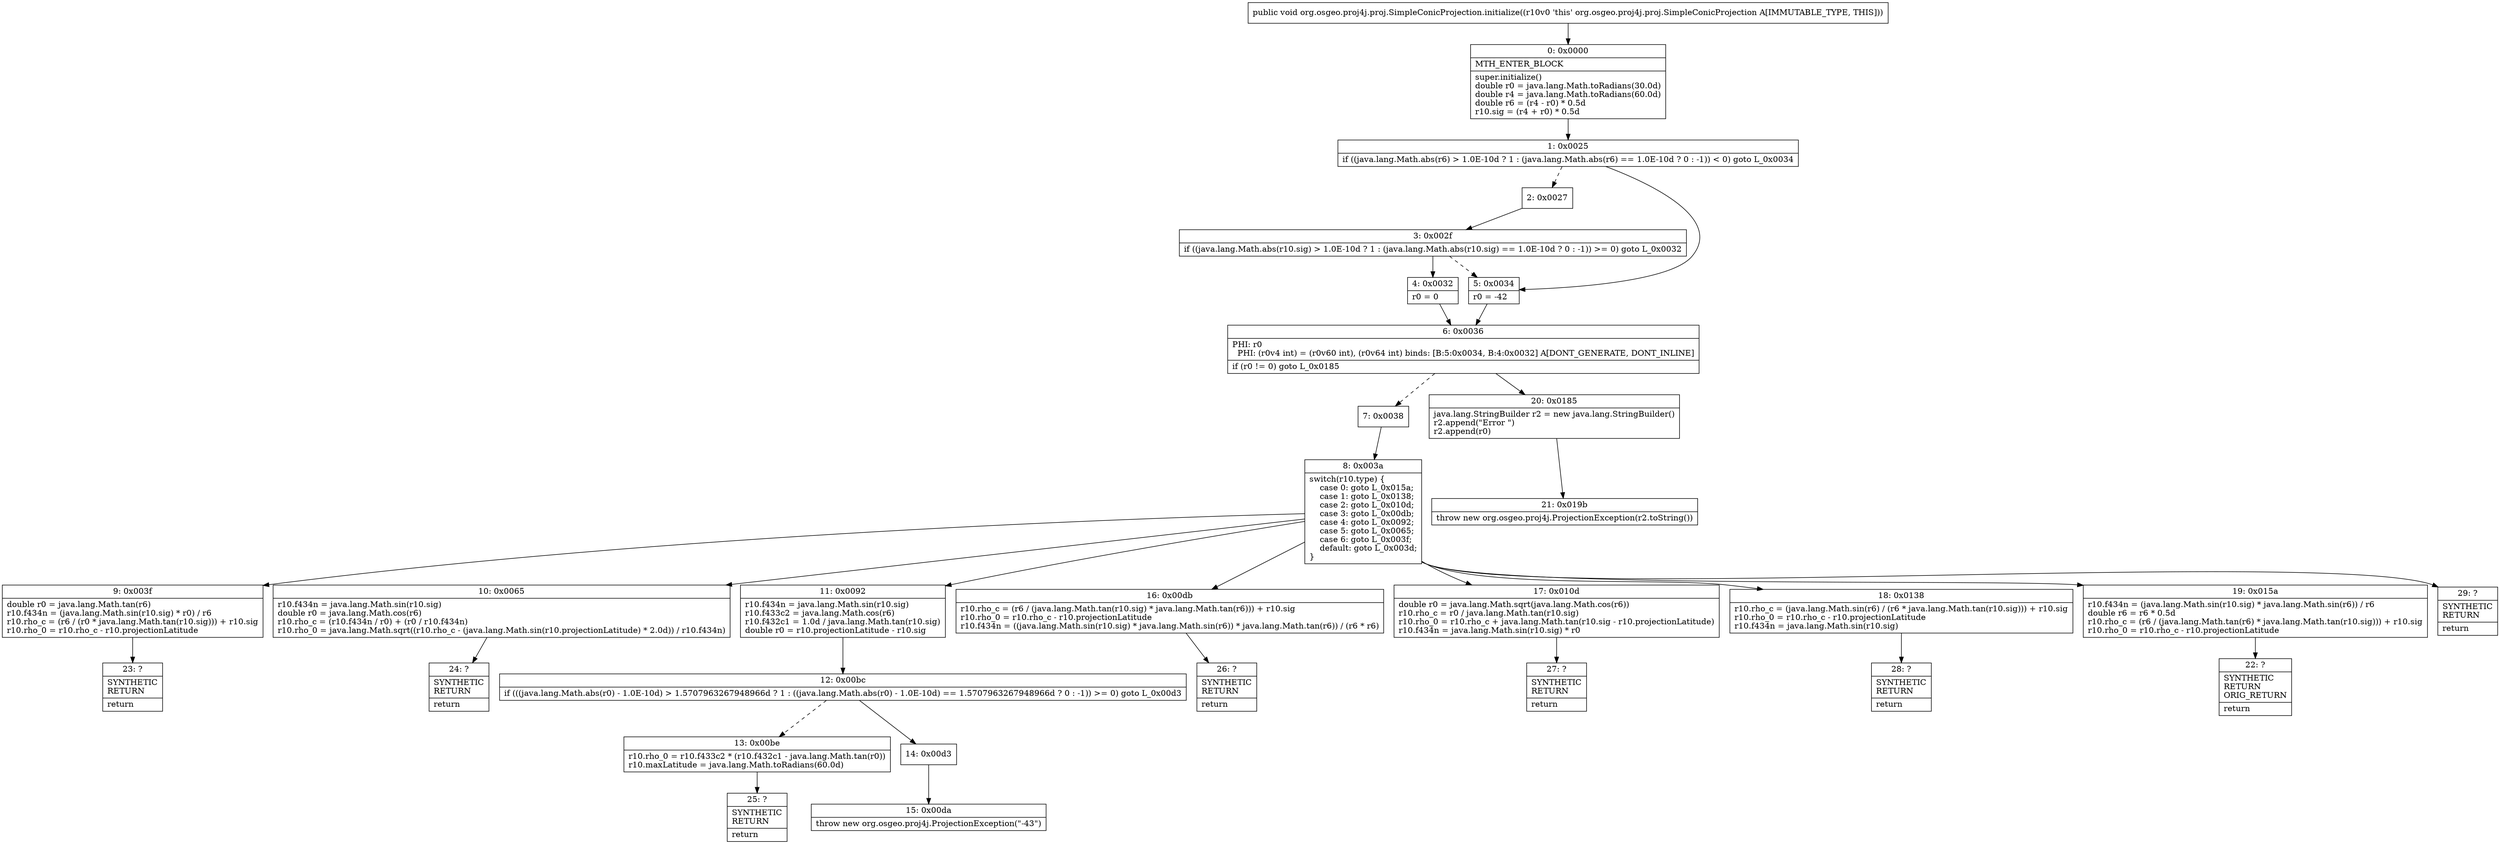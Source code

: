 digraph "CFG fororg.osgeo.proj4j.proj.SimpleConicProjection.initialize()V" {
Node_0 [shape=record,label="{0\:\ 0x0000|MTH_ENTER_BLOCK\l|super.initialize()\ldouble r0 = java.lang.Math.toRadians(30.0d)\ldouble r4 = java.lang.Math.toRadians(60.0d)\ldouble r6 = (r4 \- r0) * 0.5d\lr10.sig = (r4 + r0) * 0.5d\l}"];
Node_1 [shape=record,label="{1\:\ 0x0025|if ((java.lang.Math.abs(r6) \> 1.0E\-10d ? 1 : (java.lang.Math.abs(r6) == 1.0E\-10d ? 0 : \-1)) \< 0) goto L_0x0034\l}"];
Node_2 [shape=record,label="{2\:\ 0x0027}"];
Node_3 [shape=record,label="{3\:\ 0x002f|if ((java.lang.Math.abs(r10.sig) \> 1.0E\-10d ? 1 : (java.lang.Math.abs(r10.sig) == 1.0E\-10d ? 0 : \-1)) \>= 0) goto L_0x0032\l}"];
Node_4 [shape=record,label="{4\:\ 0x0032|r0 = 0\l}"];
Node_5 [shape=record,label="{5\:\ 0x0034|r0 = \-42\l}"];
Node_6 [shape=record,label="{6\:\ 0x0036|PHI: r0 \l  PHI: (r0v4 int) = (r0v60 int), (r0v64 int) binds: [B:5:0x0034, B:4:0x0032] A[DONT_GENERATE, DONT_INLINE]\l|if (r0 != 0) goto L_0x0185\l}"];
Node_7 [shape=record,label="{7\:\ 0x0038}"];
Node_8 [shape=record,label="{8\:\ 0x003a|switch(r10.type) \{\l    case 0: goto L_0x015a;\l    case 1: goto L_0x0138;\l    case 2: goto L_0x010d;\l    case 3: goto L_0x00db;\l    case 4: goto L_0x0092;\l    case 5: goto L_0x0065;\l    case 6: goto L_0x003f;\l    default: goto L_0x003d;\l\}\l}"];
Node_9 [shape=record,label="{9\:\ 0x003f|double r0 = java.lang.Math.tan(r6)\lr10.f434n = (java.lang.Math.sin(r10.sig) * r0) \/ r6\lr10.rho_c = (r6 \/ (r0 * java.lang.Math.tan(r10.sig))) + r10.sig\lr10.rho_0 = r10.rho_c \- r10.projectionLatitude\l}"];
Node_10 [shape=record,label="{10\:\ 0x0065|r10.f434n = java.lang.Math.sin(r10.sig)\ldouble r0 = java.lang.Math.cos(r6)\lr10.rho_c = (r10.f434n \/ r0) + (r0 \/ r10.f434n)\lr10.rho_0 = java.lang.Math.sqrt((r10.rho_c \- (java.lang.Math.sin(r10.projectionLatitude) * 2.0d)) \/ r10.f434n)\l}"];
Node_11 [shape=record,label="{11\:\ 0x0092|r10.f434n = java.lang.Math.sin(r10.sig)\lr10.f433c2 = java.lang.Math.cos(r6)\lr10.f432c1 = 1.0d \/ java.lang.Math.tan(r10.sig)\ldouble r0 = r10.projectionLatitude \- r10.sig\l}"];
Node_12 [shape=record,label="{12\:\ 0x00bc|if (((java.lang.Math.abs(r0) \- 1.0E\-10d) \> 1.5707963267948966d ? 1 : ((java.lang.Math.abs(r0) \- 1.0E\-10d) == 1.5707963267948966d ? 0 : \-1)) \>= 0) goto L_0x00d3\l}"];
Node_13 [shape=record,label="{13\:\ 0x00be|r10.rho_0 = r10.f433c2 * (r10.f432c1 \- java.lang.Math.tan(r0))\lr10.maxLatitude = java.lang.Math.toRadians(60.0d)\l}"];
Node_14 [shape=record,label="{14\:\ 0x00d3}"];
Node_15 [shape=record,label="{15\:\ 0x00da|throw new org.osgeo.proj4j.ProjectionException(\"\-43\")\l}"];
Node_16 [shape=record,label="{16\:\ 0x00db|r10.rho_c = (r6 \/ (java.lang.Math.tan(r10.sig) * java.lang.Math.tan(r6))) + r10.sig\lr10.rho_0 = r10.rho_c \- r10.projectionLatitude\lr10.f434n = ((java.lang.Math.sin(r10.sig) * java.lang.Math.sin(r6)) * java.lang.Math.tan(r6)) \/ (r6 * r6)\l}"];
Node_17 [shape=record,label="{17\:\ 0x010d|double r0 = java.lang.Math.sqrt(java.lang.Math.cos(r6))\lr10.rho_c = r0 \/ java.lang.Math.tan(r10.sig)\lr10.rho_0 = r10.rho_c + java.lang.Math.tan(r10.sig \- r10.projectionLatitude)\lr10.f434n = java.lang.Math.sin(r10.sig) * r0\l}"];
Node_18 [shape=record,label="{18\:\ 0x0138|r10.rho_c = (java.lang.Math.sin(r6) \/ (r6 * java.lang.Math.tan(r10.sig))) + r10.sig\lr10.rho_0 = r10.rho_c \- r10.projectionLatitude\lr10.f434n = java.lang.Math.sin(r10.sig)\l}"];
Node_19 [shape=record,label="{19\:\ 0x015a|r10.f434n = (java.lang.Math.sin(r10.sig) * java.lang.Math.sin(r6)) \/ r6\ldouble r6 = r6 * 0.5d\lr10.rho_c = (r6 \/ (java.lang.Math.tan(r6) * java.lang.Math.tan(r10.sig))) + r10.sig\lr10.rho_0 = r10.rho_c \- r10.projectionLatitude\l}"];
Node_20 [shape=record,label="{20\:\ 0x0185|java.lang.StringBuilder r2 = new java.lang.StringBuilder()\lr2.append(\"Error \")\lr2.append(r0)\l}"];
Node_21 [shape=record,label="{21\:\ 0x019b|throw new org.osgeo.proj4j.ProjectionException(r2.toString())\l}"];
Node_22 [shape=record,label="{22\:\ ?|SYNTHETIC\lRETURN\lORIG_RETURN\l|return\l}"];
Node_23 [shape=record,label="{23\:\ ?|SYNTHETIC\lRETURN\l|return\l}"];
Node_24 [shape=record,label="{24\:\ ?|SYNTHETIC\lRETURN\l|return\l}"];
Node_25 [shape=record,label="{25\:\ ?|SYNTHETIC\lRETURN\l|return\l}"];
Node_26 [shape=record,label="{26\:\ ?|SYNTHETIC\lRETURN\l|return\l}"];
Node_27 [shape=record,label="{27\:\ ?|SYNTHETIC\lRETURN\l|return\l}"];
Node_28 [shape=record,label="{28\:\ ?|SYNTHETIC\lRETURN\l|return\l}"];
Node_29 [shape=record,label="{29\:\ ?|SYNTHETIC\lRETURN\l|return\l}"];
MethodNode[shape=record,label="{public void org.osgeo.proj4j.proj.SimpleConicProjection.initialize((r10v0 'this' org.osgeo.proj4j.proj.SimpleConicProjection A[IMMUTABLE_TYPE, THIS])) }"];
MethodNode -> Node_0;
Node_0 -> Node_1;
Node_1 -> Node_2[style=dashed];
Node_1 -> Node_5;
Node_2 -> Node_3;
Node_3 -> Node_4;
Node_3 -> Node_5[style=dashed];
Node_4 -> Node_6;
Node_5 -> Node_6;
Node_6 -> Node_7[style=dashed];
Node_6 -> Node_20;
Node_7 -> Node_8;
Node_8 -> Node_9;
Node_8 -> Node_10;
Node_8 -> Node_11;
Node_8 -> Node_16;
Node_8 -> Node_17;
Node_8 -> Node_18;
Node_8 -> Node_19;
Node_8 -> Node_29;
Node_9 -> Node_23;
Node_10 -> Node_24;
Node_11 -> Node_12;
Node_12 -> Node_13[style=dashed];
Node_12 -> Node_14;
Node_13 -> Node_25;
Node_14 -> Node_15;
Node_16 -> Node_26;
Node_17 -> Node_27;
Node_18 -> Node_28;
Node_19 -> Node_22;
Node_20 -> Node_21;
}

